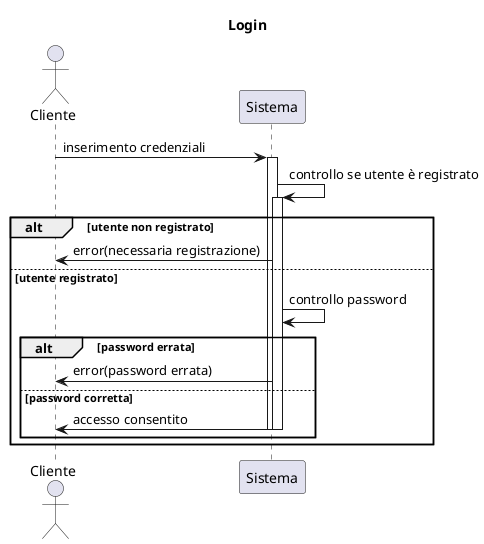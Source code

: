 @startuml
title Login

actor Cliente

    Cliente -> Sistema : inserimento credenziali
    activate Sistema

    Sistema -> Sistema : controllo se utente è registrato
    activate Sistema

    alt utente non registrato
        Sistema -> Cliente: error(necessaria registrazione)

    else utente registrato
        Sistema -> Sistema: controllo password
        alt password errata
            Sistema -> Cliente : error(password errata)
        else password corretta
                    Sistema -> Cliente : accesso consentito
            deactivate Sistema
        deactivate Sistema
        end
    end



deactivate Sistema


@enduml
